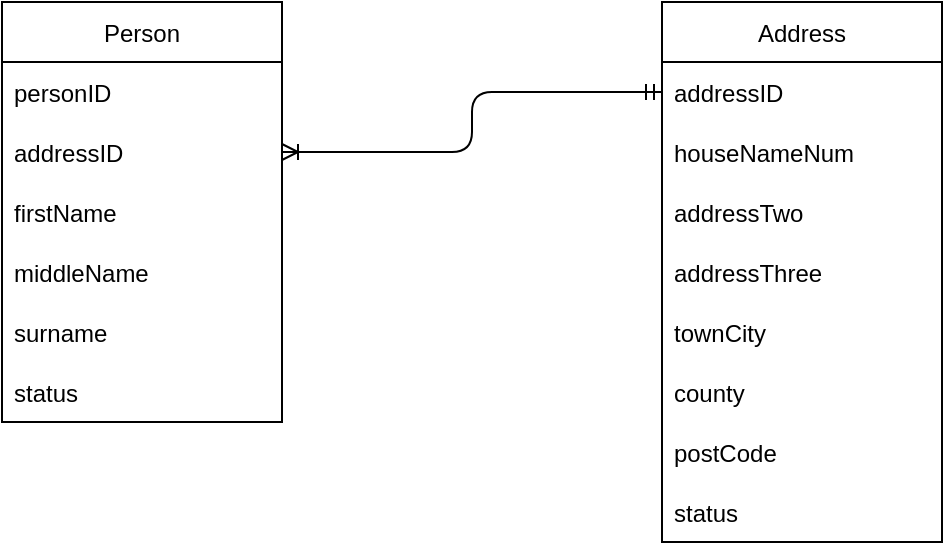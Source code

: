 <mxfile>
    <diagram id="wixo2_XxQwMNRnvOq44j" name="Address_Book">
        <mxGraphModel dx="640" dy="478" grid="1" gridSize="10" guides="1" tooltips="1" connect="1" arrows="1" fold="1" page="1" pageScale="1" pageWidth="827" pageHeight="1169" math="0" shadow="0">
            <root>
                <mxCell id="0"/>
                <mxCell id="1" parent="0"/>
                <object label="Person" Key="" Null="" Unsigned="" AI="" Default="" Type="" id="3">
                    <mxCell style="swimlane;fontStyle=0;childLayout=stackLayout;horizontal=1;startSize=30;horizontalStack=0;resizeParent=1;resizeParentMax=0;resizeLast=0;collapsible=1;marginBottom=0;" parent="1" vertex="1">
                        <mxGeometry x="50" y="80" width="140" height="210" as="geometry"/>
                    </mxCell>
                </object>
                <object label="personID" Key="PRIMARY" Null="No" Unsigned="Yes" AI="Yes" Default="" Type="int(3)" id="4">
                    <mxCell style="text;strokeColor=none;fillColor=none;align=left;verticalAlign=middle;spacingLeft=4;spacingRight=4;overflow=hidden;points=[[0,0.5],[1,0.5]];portConstraint=eastwest;rotatable=0;" parent="3" vertex="1">
                        <mxGeometry y="30" width="140" height="30" as="geometry"/>
                    </mxCell>
                </object>
                <object label="addressID" Key="FOREIGN" Null="No" Unsigned="Yes" AI="No" Default="" Type="int(3)" placeholders="null" id="7">
                    <mxCell style="text;strokeColor=none;fillColor=none;align=left;verticalAlign=middle;spacingLeft=4;spacingRight=4;overflow=hidden;points=[[0,0.5],[1,0.5]];portConstraint=eastwest;rotatable=0;" parent="3" vertex="1">
                        <mxGeometry y="60" width="140" height="30" as="geometry"/>
                    </mxCell>
                </object>
                <object label="firstName" Key="" Null="No" Unsigned="" AI="No" Default="" Type="VARCHAR(255)" id="8">
                    <mxCell style="text;strokeColor=none;fillColor=none;align=left;verticalAlign=middle;spacingLeft=4;spacingRight=4;overflow=hidden;points=[[0,0.5],[1,0.5]];portConstraint=eastwest;rotatable=0;" parent="3" vertex="1">
                        <mxGeometry y="90" width="140" height="30" as="geometry"/>
                    </mxCell>
                </object>
                <object label="middleName" Key="" Null="Yes" Unsigned="" AI="No" Default="" Type="VARCHAR(255)" placeholders="null" id="9">
                    <mxCell style="text;strokeColor=none;fillColor=none;align=left;verticalAlign=middle;spacingLeft=4;spacingRight=4;overflow=hidden;points=[[0,0.5],[1,0.5]];portConstraint=eastwest;rotatable=0;" parent="3" vertex="1">
                        <mxGeometry y="120" width="140" height="30" as="geometry"/>
                    </mxCell>
                </object>
                <object label="surname" Key="" Null="No" Unsigned="" AI="No" Default="" Type="VARCHAR(255)" placeholders="null" id="10">
                    <mxCell style="text;strokeColor=none;fillColor=none;align=left;verticalAlign=middle;spacingLeft=4;spacingRight=4;overflow=hidden;points=[[0,0.5],[1,0.5]];portConstraint=eastwest;rotatable=0;" parent="3" vertex="1">
                        <mxGeometry y="150" width="140" height="30" as="geometry"/>
                    </mxCell>
                </object>
                <object label="status" Key="" Null="No" Unsigned="Yes" AI="No" Default="1" Type="int(1)" id="11">
                    <mxCell style="text;strokeColor=none;fillColor=none;align=left;verticalAlign=middle;spacingLeft=4;spacingRight=4;overflow=hidden;points=[[0,0.5],[1,0.5]];portConstraint=eastwest;rotatable=0;" parent="3" vertex="1">
                        <mxGeometry y="180" width="140" height="30" as="geometry"/>
                    </mxCell>
                </object>
                <object label="Address" Key="" Null="" Unsigned="" AI="" Default="" Type="" id="17">
                    <mxCell style="swimlane;fontStyle=0;childLayout=stackLayout;horizontal=1;startSize=30;horizontalStack=0;resizeParent=1;resizeParentMax=0;resizeLast=0;collapsible=1;marginBottom=0;" parent="1" vertex="1">
                        <mxGeometry x="380" y="80" width="140" height="270" as="geometry"/>
                    </mxCell>
                </object>
                <object label="addressID" Key="PRIMARY" Null="No" Unsigned="Yes" AI="Yes" Default="" Type="int(3)" id="18">
                    <mxCell style="text;strokeColor=none;fillColor=none;align=left;verticalAlign=middle;spacingLeft=4;spacingRight=4;overflow=hidden;points=[[0,0.5],[1,0.5]];portConstraint=eastwest;rotatable=0;" parent="17" vertex="1">
                        <mxGeometry y="30" width="140" height="30" as="geometry"/>
                    </mxCell>
                </object>
                <object label="houseNameNum" Key="" Null="No" Unsigned="" AI="No" Default="" Type="VARCHAR(255)" placeholders="null" id="19">
                    <mxCell style="text;strokeColor=none;fillColor=none;align=left;verticalAlign=middle;spacingLeft=4;spacingRight=4;overflow=hidden;points=[[0,0.5],[1,0.5]];portConstraint=eastwest;rotatable=0;" parent="17" vertex="1">
                        <mxGeometry y="60" width="140" height="30" as="geometry"/>
                    </mxCell>
                </object>
                <object label="addressTwo" Key="" Null="No" Unsigned="" AI="No" Default="" Type="VARCHAR(255)" placeholders="null" id="20">
                    <mxCell style="text;strokeColor=none;fillColor=none;align=left;verticalAlign=middle;spacingLeft=4;spacingRight=4;overflow=hidden;points=[[0,0.5],[1,0.5]];portConstraint=eastwest;rotatable=0;" parent="17" vertex="1">
                        <mxGeometry y="90" width="140" height="30" as="geometry"/>
                    </mxCell>
                </object>
                <object label="addressThree" Key="" Null="Yes" Unsigned="" AI="No" Default="" Type="VARCHAR(255)" placeholders="null" id="21">
                    <mxCell style="text;strokeColor=none;fillColor=none;align=left;verticalAlign=middle;spacingLeft=4;spacingRight=4;overflow=hidden;points=[[0,0.5],[1,0.5]];portConstraint=eastwest;rotatable=0;" parent="17" vertex="1">
                        <mxGeometry y="120" width="140" height="30" as="geometry"/>
                    </mxCell>
                </object>
                <object label="townCity" Key="" Null="No" Unsigned="" AI="No" Default="" Type="VARCHAR(255)" placeholders="null" id="22">
                    <mxCell style="text;strokeColor=none;fillColor=none;align=left;verticalAlign=middle;spacingLeft=4;spacingRight=4;overflow=hidden;points=[[0,0.5],[1,0.5]];portConstraint=eastwest;rotatable=0;" parent="17" vertex="1">
                        <mxGeometry y="150" width="140" height="30" as="geometry"/>
                    </mxCell>
                </object>
                <object label="county" Key="" Null="No" Unsigned="" AI="No" Default="" Type="VARCHAR(255)" placeholders="null" id="25">
                    <mxCell style="text;strokeColor=none;fillColor=none;align=left;verticalAlign=middle;spacingLeft=4;spacingRight=4;overflow=hidden;points=[[0,0.5],[1,0.5]];portConstraint=eastwest;rotatable=0;" parent="17" vertex="1">
                        <mxGeometry y="180" width="140" height="30" as="geometry"/>
                    </mxCell>
                </object>
                <object label="postCode" Key="" Null="No" Unsigned="" AI="No" Default="" Type="VARCHAR(255)" placeholders="null" id="23">
                    <mxCell style="text;strokeColor=none;fillColor=none;align=left;verticalAlign=middle;spacingLeft=4;spacingRight=4;overflow=hidden;points=[[0,0.5],[1,0.5]];portConstraint=eastwest;rotatable=0;" parent="17" vertex="1">
                        <mxGeometry y="210" width="140" height="30" as="geometry"/>
                    </mxCell>
                </object>
                <object label="status" Key="" Null="No" Unsigned="Yes" AI="No" Default="1" Type="int(1)" placeholders="null" id="24">
                    <mxCell style="text;strokeColor=none;fillColor=none;align=left;verticalAlign=middle;spacingLeft=4;spacingRight=4;overflow=hidden;points=[[0,0.5],[1,0.5]];portConstraint=eastwest;rotatable=0;" parent="17" vertex="1">
                        <mxGeometry y="240" width="140" height="30" as="geometry"/>
                    </mxCell>
                </object>
                <mxCell id="26" value="" style="edgeStyle=orthogonalEdgeStyle;fontSize=12;html=1;endArrow=ERoneToMany;startArrow=ERmandOne;exitX=0;exitY=0.5;exitDx=0;exitDy=0;entryX=1;entryY=0.5;entryDx=0;entryDy=0;" parent="1" source="18" target="7" edge="1">
                    <mxGeometry width="100" height="100" relative="1" as="geometry">
                        <mxPoint x="200" y="430" as="sourcePoint"/>
                        <mxPoint x="300" y="330" as="targetPoint"/>
                    </mxGeometry>
                </mxCell>
            </root>
        </mxGraphModel>
    </diagram>
    <diagram id="PH26eG_zwET5o4haNEqr" name="Shopping_Cart">
        <mxGraphModel dx="1467" dy="478" grid="1" gridSize="10" guides="1" tooltips="1" connect="1" arrows="1" fold="1" page="1" pageScale="1" pageWidth="827" pageHeight="1169" math="0" shadow="0">
            <root>
                <mxCell id="AxVJe0N2GihpmEPwWlMF-0"/>
                <mxCell id="AxVJe0N2GihpmEPwWlMF-1" parent="AxVJe0N2GihpmEPwWlMF-0"/>
                <mxCell id="AxVJe0N2GihpmEPwWlMF-2" value="" style="edgeStyle=orthogonalEdgeStyle;fontSize=12;html=1;endArrow=ERoneToMany;startArrow=ERmandOne;exitX=1;exitY=0.5;exitDx=0;exitDy=0;entryX=0;entryY=0.5;entryDx=0;entryDy=0;" parent="AxVJe0N2GihpmEPwWlMF-1" source="bAjtnWxztzp2IEA-0m-J-19" target="bAjtnWxztzp2IEA-0m-J-30" edge="1">
                    <mxGeometry width="100" height="100" relative="1" as="geometry">
                        <mxPoint x="-630" y="540" as="sourcePoint"/>
                        <mxPoint x="-530" y="440" as="targetPoint"/>
                        <Array as="points">
                            <mxPoint x="-620" y="395"/>
                            <mxPoint x="-620" y="465"/>
                        </Array>
                    </mxGeometry>
                </mxCell>
                <object label="Store" Key="" Null="" Unsigned="" AI="" Default="" Type="" id="bAjtnWxztzp2IEA-0m-J-0">
                    <mxCell style="swimlane;fontStyle=0;childLayout=stackLayout;horizontal=1;startSize=30;horizontalStack=0;resizeParent=1;resizeParentMax=0;resizeLast=0;collapsible=1;marginBottom=0;" parent="AxVJe0N2GihpmEPwWlMF-1" vertex="1">
                        <mxGeometry x="-800" y="40" width="140" height="270" as="geometry"/>
                    </mxCell>
                </object>
                <object label="storeID" Key="PRIMARY" Null="No" Unsigned="Yes" AI="Yes" Default="" Type="int(3)" id="bAjtnWxztzp2IEA-0m-J-1">
                    <mxCell style="text;strokeColor=none;fillColor=none;align=left;verticalAlign=middle;spacingLeft=4;spacingRight=4;overflow=hidden;points=[[0,0.5],[1,0.5]];portConstraint=eastwest;rotatable=0;" parent="bAjtnWxztzp2IEA-0m-J-0" vertex="1">
                        <mxGeometry y="30" width="140" height="30" as="geometry"/>
                    </mxCell>
                </object>
                <object label="addressOne" Key="" Null="No" Unsigned="" AI="No" Default="" Type="VARCHAR(255)" placeholders="null" id="bAjtnWxztzp2IEA-0m-J-2">
                    <mxCell style="text;strokeColor=none;fillColor=none;align=left;verticalAlign=middle;spacingLeft=4;spacingRight=4;overflow=hidden;points=[[0,0.5],[1,0.5]];portConstraint=eastwest;rotatable=0;" parent="bAjtnWxztzp2IEA-0m-J-0" vertex="1">
                        <mxGeometry y="60" width="140" height="30" as="geometry"/>
                    </mxCell>
                </object>
                <object label="addressTwo" Key="" Null="No" Unsigned="" AI="No" Default="" Type="VARCHAR(255)" placeholders="null" id="bAjtnWxztzp2IEA-0m-J-3">
                    <mxCell style="text;strokeColor=none;fillColor=none;align=left;verticalAlign=middle;spacingLeft=4;spacingRight=4;overflow=hidden;points=[[0,0.5],[1,0.5]];portConstraint=eastwest;rotatable=0;" parent="bAjtnWxztzp2IEA-0m-J-0" vertex="1">
                        <mxGeometry y="90" width="140" height="30" as="geometry"/>
                    </mxCell>
                </object>
                <object label="addressThree" Key="" Null="Yes" Unsigned="" AI="No" Default="" Type="VARCHAR(255)" placeholders="null" id="bAjtnWxztzp2IEA-0m-J-4">
                    <mxCell style="text;strokeColor=none;fillColor=none;align=left;verticalAlign=middle;spacingLeft=4;spacingRight=4;overflow=hidden;points=[[0,0.5],[1,0.5]];portConstraint=eastwest;rotatable=0;" parent="bAjtnWxztzp2IEA-0m-J-0" vertex="1">
                        <mxGeometry y="120" width="140" height="30" as="geometry"/>
                    </mxCell>
                </object>
                <object label="townCity" Key="" Null="No" Unsigned="" AI="No" Default="" Type="VARCHAR(255)" placeholders="null" id="bAjtnWxztzp2IEA-0m-J-5">
                    <mxCell style="text;strokeColor=none;fillColor=none;align=left;verticalAlign=middle;spacingLeft=4;spacingRight=4;overflow=hidden;points=[[0,0.5],[1,0.5]];portConstraint=eastwest;rotatable=0;" parent="bAjtnWxztzp2IEA-0m-J-0" vertex="1">
                        <mxGeometry y="150" width="140" height="30" as="geometry"/>
                    </mxCell>
                </object>
                <object label="county" Key="" Null="No" Unsigned="" AI="No" Default="" Type="VARCHAR(255)" placeholders="null" id="bAjtnWxztzp2IEA-0m-J-6">
                    <mxCell style="text;strokeColor=none;fillColor=none;align=left;verticalAlign=middle;spacingLeft=4;spacingRight=4;overflow=hidden;points=[[0,0.5],[1,0.5]];portConstraint=eastwest;rotatable=0;" parent="bAjtnWxztzp2IEA-0m-J-0" vertex="1">
                        <mxGeometry y="180" width="140" height="30" as="geometry"/>
                    </mxCell>
                </object>
                <object label="postCode" Key="" Null="No" Unsigned="" AI="No" Default="" Type="VARCHAR(255)" placeholders="null" id="bAjtnWxztzp2IEA-0m-J-7">
                    <mxCell style="text;strokeColor=none;fillColor=none;align=left;verticalAlign=middle;spacingLeft=4;spacingRight=4;overflow=hidden;points=[[0,0.5],[1,0.5]];portConstraint=eastwest;rotatable=0;" parent="bAjtnWxztzp2IEA-0m-J-0" vertex="1">
                        <mxGeometry y="210" width="140" height="30" as="geometry"/>
                    </mxCell>
                </object>
                <object label="status" Key="" Null="No" Unsigned="Yes" AI="No" Default="1" Type="int(1)" placeholders="null" id="bAjtnWxztzp2IEA-0m-J-8">
                    <mxCell style="text;strokeColor=none;fillColor=none;align=left;verticalAlign=middle;spacingLeft=4;spacingRight=4;overflow=hidden;points=[[0,0.5],[1,0.5]];portConstraint=eastwest;rotatable=0;" parent="bAjtnWxztzp2IEA-0m-J-0" vertex="1">
                        <mxGeometry y="240" width="140" height="30" as="geometry"/>
                    </mxCell>
                </object>
                <object label="Product" Key="" Null="" Unsigned="" AI="" Default="" Type="" id="bAjtnWxztzp2IEA-0m-J-9">
                    <mxCell style="swimlane;fontStyle=0;childLayout=stackLayout;horizontal=1;startSize=30;horizontalStack=0;resizeParent=1;resizeParentMax=0;resizeLast=0;collapsible=1;marginBottom=0;" parent="AxVJe0N2GihpmEPwWlMF-1" vertex="1">
                        <mxGeometry x="-520" y="40" width="140" height="210" as="geometry"/>
                    </mxCell>
                </object>
                <object label="productID" Key="PRIMARY" Null="No" Unsigned="Yes" AI="Yes" Default="" Type="int(3)" id="bAjtnWxztzp2IEA-0m-J-10">
                    <mxCell style="text;strokeColor=none;fillColor=none;align=left;verticalAlign=middle;spacingLeft=4;spacingRight=4;overflow=hidden;points=[[0,0.5],[1,0.5]];portConstraint=eastwest;rotatable=0;" parent="bAjtnWxztzp2IEA-0m-J-9" vertex="1">
                        <mxGeometry y="30" width="140" height="30" as="geometry"/>
                    </mxCell>
                </object>
                <object label="productName" Key="" Null="No" Unsigned="" AI="No" Default="" Type="VARCHAR(255)" placeholders="null" id="bAjtnWxztzp2IEA-0m-J-11">
                    <mxCell style="text;strokeColor=none;fillColor=none;align=left;verticalAlign=middle;spacingLeft=4;spacingRight=4;overflow=hidden;points=[[0,0.5],[1,0.5]];portConstraint=eastwest;rotatable=0;" parent="bAjtnWxztzp2IEA-0m-J-9" vertex="1">
                        <mxGeometry y="60" width="140" height="30" as="geometry"/>
                    </mxCell>
                </object>
                <object label="productDesc" Key="" Null="No" Unsigned="" AI="No" Default="" Type="Text" placeholders="null" id="bAjtnWxztzp2IEA-0m-J-12">
                    <mxCell style="text;strokeColor=none;fillColor=none;align=left;verticalAlign=middle;spacingLeft=4;spacingRight=4;overflow=hidden;points=[[0,0.5],[1,0.5]];portConstraint=eastwest;rotatable=0;" parent="bAjtnWxztzp2IEA-0m-J-9" vertex="1">
                        <mxGeometry y="90" width="140" height="30" as="geometry"/>
                    </mxCell>
                </object>
                <object label="productQty" Key="" Null="No" Unsigned="Yes" AI="No" Default="" Type="int(3)" placeholders="null" id="bAjtnWxztzp2IEA-0m-J-13">
                    <mxCell style="text;strokeColor=none;fillColor=none;align=left;verticalAlign=middle;spacingLeft=4;spacingRight=4;overflow=hidden;points=[[0,0.5],[1,0.5]];portConstraint=eastwest;rotatable=0;" parent="bAjtnWxztzp2IEA-0m-J-9" vertex="1">
                        <mxGeometry y="120" width="140" height="30" as="geometry"/>
                    </mxCell>
                </object>
                <object label="productPrice" Key="" Null="No" Unsigned="Yes" AI="No" Default="" Type="Decimal(6,2)" placeholders="null" id="bAjtnWxztzp2IEA-0m-J-14">
                    <mxCell style="text;strokeColor=none;fillColor=none;align=left;verticalAlign=middle;spacingLeft=4;spacingRight=4;overflow=hidden;points=[[0,0.5],[1,0.5]];portConstraint=eastwest;rotatable=0;" parent="bAjtnWxztzp2IEA-0m-J-9" vertex="1">
                        <mxGeometry y="150" width="140" height="30" as="geometry"/>
                    </mxCell>
                </object>
                <object label="status" Key="" Null="No" Unsigned="Yes" AI="No" Default="1" Type="int(1)" placeholders="null" id="bAjtnWxztzp2IEA-0m-J-17">
                    <mxCell style="text;strokeColor=none;fillColor=none;align=left;verticalAlign=middle;spacingLeft=4;spacingRight=4;overflow=hidden;points=[[0,0.5],[1,0.5]];portConstraint=eastwest;rotatable=0;" parent="bAjtnWxztzp2IEA-0m-J-9" vertex="1">
                        <mxGeometry y="180" width="140" height="30" as="geometry"/>
                    </mxCell>
                </object>
                <object label="Customer" Key="" Null="" Unsigned="" AI="" Default="" Type="" id="bAjtnWxztzp2IEA-0m-J-18">
                    <mxCell style="swimlane;fontStyle=0;childLayout=stackLayout;horizontal=1;startSize=30;horizontalStack=0;resizeParent=1;resizeParentMax=0;resizeLast=0;collapsible=1;marginBottom=0;" parent="AxVJe0N2GihpmEPwWlMF-1" vertex="1">
                        <mxGeometry x="-800" y="350" width="140" height="270" as="geometry"/>
                    </mxCell>
                </object>
                <object label="customerID" Key="PRIMARY" Null="No" Unsigned="Yes" AI="Yes" Default="" Type="int(3)" id="bAjtnWxztzp2IEA-0m-J-19">
                    <mxCell style="text;strokeColor=none;fillColor=none;align=left;verticalAlign=middle;spacingLeft=4;spacingRight=4;overflow=hidden;points=[[0,0.5],[1,0.5]];portConstraint=eastwest;rotatable=0;" parent="bAjtnWxztzp2IEA-0m-J-18" vertex="1">
                        <mxGeometry y="30" width="140" height="30" as="geometry"/>
                    </mxCell>
                </object>
                <object label="addressOne" Key="" Null="No" Unsigned="" AI="No" Default="" Type="VARCHAR(255)" placeholders="null" id="bAjtnWxztzp2IEA-0m-J-20">
                    <mxCell style="text;strokeColor=none;fillColor=none;align=left;verticalAlign=middle;spacingLeft=4;spacingRight=4;overflow=hidden;points=[[0,0.5],[1,0.5]];portConstraint=eastwest;rotatable=0;" parent="bAjtnWxztzp2IEA-0m-J-18" vertex="1">
                        <mxGeometry y="60" width="140" height="30" as="geometry"/>
                    </mxCell>
                </object>
                <object label="addressTwo" Key="" Null="No" Unsigned="" AI="No" Default="" Type="VARCHAR(255)" placeholders="null" id="bAjtnWxztzp2IEA-0m-J-21">
                    <mxCell style="text;strokeColor=none;fillColor=none;align=left;verticalAlign=middle;spacingLeft=4;spacingRight=4;overflow=hidden;points=[[0,0.5],[1,0.5]];portConstraint=eastwest;rotatable=0;" parent="bAjtnWxztzp2IEA-0m-J-18" vertex="1">
                        <mxGeometry y="90" width="140" height="30" as="geometry"/>
                    </mxCell>
                </object>
                <object label="addressThree" Key="" Null="Yes" Unsigned="" AI="No" Default="" Type="VARCHAR(255)" placeholders="null" id="bAjtnWxztzp2IEA-0m-J-22">
                    <mxCell style="text;strokeColor=none;fillColor=none;align=left;verticalAlign=middle;spacingLeft=4;spacingRight=4;overflow=hidden;points=[[0,0.5],[1,0.5]];portConstraint=eastwest;rotatable=0;" parent="bAjtnWxztzp2IEA-0m-J-18" vertex="1">
                        <mxGeometry y="120" width="140" height="30" as="geometry"/>
                    </mxCell>
                </object>
                <object label="townCity" Key="" Null="No" Unsigned="" AI="No" Default="" Type="VARCHAR(255)" placeholders="null" id="bAjtnWxztzp2IEA-0m-J-23">
                    <mxCell style="text;strokeColor=none;fillColor=none;align=left;verticalAlign=middle;spacingLeft=4;spacingRight=4;overflow=hidden;points=[[0,0.5],[1,0.5]];portConstraint=eastwest;rotatable=0;" parent="bAjtnWxztzp2IEA-0m-J-18" vertex="1">
                        <mxGeometry y="150" width="140" height="30" as="geometry"/>
                    </mxCell>
                </object>
                <object label="county" Key="" Null="No" Unsigned="" AI="No" Default="" Type="VARCHAR(255)" placeholders="null" id="bAjtnWxztzp2IEA-0m-J-24">
                    <mxCell style="text;strokeColor=none;fillColor=none;align=left;verticalAlign=middle;spacingLeft=4;spacingRight=4;overflow=hidden;points=[[0,0.5],[1,0.5]];portConstraint=eastwest;rotatable=0;" parent="bAjtnWxztzp2IEA-0m-J-18" vertex="1">
                        <mxGeometry y="180" width="140" height="30" as="geometry"/>
                    </mxCell>
                </object>
                <object label="postCode" Key="" Null="No" Unsigned="" AI="No" Default="" Type="VARCHAR(255)" placeholders="null" id="bAjtnWxztzp2IEA-0m-J-25">
                    <mxCell style="text;strokeColor=none;fillColor=none;align=left;verticalAlign=middle;spacingLeft=4;spacingRight=4;overflow=hidden;points=[[0,0.5],[1,0.5]];portConstraint=eastwest;rotatable=0;" parent="bAjtnWxztzp2IEA-0m-J-18" vertex="1">
                        <mxGeometry y="210" width="140" height="30" as="geometry"/>
                    </mxCell>
                </object>
                <object label="status" Key="" Null="No" Unsigned="Yes" AI="No" Default="1" Type="int(1)" placeholders="null" id="bAjtnWxztzp2IEA-0m-J-26">
                    <mxCell style="text;strokeColor=none;fillColor=none;align=left;verticalAlign=middle;spacingLeft=4;spacingRight=4;overflow=hidden;points=[[0,0.5],[1,0.5]];portConstraint=eastwest;rotatable=0;" parent="bAjtnWxztzp2IEA-0m-J-18" vertex="1">
                        <mxGeometry y="240" width="140" height="30" as="geometry"/>
                    </mxCell>
                </object>
                <object label="Shopping_Cart" Key="" Null="" Unsigned="" AI="" Default="" Type="" id="bAjtnWxztzp2IEA-0m-J-27">
                    <mxCell style="swimlane;fontStyle=0;childLayout=stackLayout;horizontal=1;startSize=30;horizontalStack=0;resizeParent=1;resizeParentMax=0;resizeLast=0;collapsible=1;marginBottom=0;" parent="AxVJe0N2GihpmEPwWlMF-1" vertex="1">
                        <mxGeometry x="-520" y="360" width="140" height="210" as="geometry"/>
                    </mxCell>
                </object>
                <object label="shoppingCartID" Key="PRIMARY" Null="No" Unsigned="Yes" AI="Yes" Default="" Type="int(3)" id="bAjtnWxztzp2IEA-0m-J-28">
                    <mxCell style="text;strokeColor=none;fillColor=none;align=left;verticalAlign=middle;spacingLeft=4;spacingRight=4;overflow=hidden;points=[[0,0.5],[1,0.5]];portConstraint=eastwest;rotatable=0;" parent="bAjtnWxztzp2IEA-0m-J-27" vertex="1">
                        <mxGeometry y="30" width="140" height="30" as="geometry"/>
                    </mxCell>
                </object>
                <object label="storeID" Key="FOREIGN" Null="No" Unsigned="Yes" AI="No" Default="" Type="int(3)" id="bAjtnWxztzp2IEA-0m-J-29">
                    <mxCell style="text;strokeColor=none;fillColor=none;align=left;verticalAlign=middle;spacingLeft=4;spacingRight=4;overflow=hidden;points=[[0,0.5],[1,0.5]];portConstraint=eastwest;rotatable=0;" parent="bAjtnWxztzp2IEA-0m-J-27" vertex="1">
                        <mxGeometry y="60" width="140" height="30" as="geometry"/>
                    </mxCell>
                </object>
                <object label="cutomerID" Key="FOREIGN" Null="No" Unsigned="Yes" AI="No" Default="" Type="int(3)" placeholders="null" id="bAjtnWxztzp2IEA-0m-J-30">
                    <mxCell style="text;strokeColor=none;fillColor=none;align=left;verticalAlign=middle;spacingLeft=4;spacingRight=4;overflow=hidden;points=[[0,0.5],[1,0.5]];portConstraint=eastwest;rotatable=0;" parent="bAjtnWxztzp2IEA-0m-J-27" vertex="1">
                        <mxGeometry y="90" width="140" height="30" as="geometry"/>
                    </mxCell>
                </object>
                <object label="Date" Key="" Null="No" Unsigned="No" AI="No" Default="" Type="TIMESTAMP" id="bAjtnWxztzp2IEA-0m-J-31">
                    <mxCell style="text;strokeColor=none;fillColor=none;align=left;verticalAlign=middle;spacingLeft=4;spacingRight=4;overflow=hidden;points=[[0,0.5],[1,0.5]];portConstraint=eastwest;rotatable=0;" parent="bAjtnWxztzp2IEA-0m-J-27" vertex="1">
                        <mxGeometry y="120" width="140" height="30" as="geometry"/>
                    </mxCell>
                </object>
                <object label="total" Key="" Null="No" Unsigned="Yes" AI="No" Default="" Type="Decimal(7,2)" placeholders="null" id="bAjtnWxztzp2IEA-0m-J-32">
                    <mxCell style="text;strokeColor=none;fillColor=none;align=left;verticalAlign=middle;spacingLeft=4;spacingRight=4;overflow=hidden;points=[[0,0.5],[1,0.5]];portConstraint=eastwest;rotatable=0;" parent="bAjtnWxztzp2IEA-0m-J-27" vertex="1">
                        <mxGeometry y="150" width="140" height="30" as="geometry"/>
                    </mxCell>
                </object>
                <object label="status" Key="" Null="No" Unsigned="Yes" AI="No" Default="1" Type="int(1)" placeholders="null" id="bAjtnWxztzp2IEA-0m-J-33">
                    <mxCell style="text;strokeColor=none;fillColor=none;align=left;verticalAlign=middle;spacingLeft=4;spacingRight=4;overflow=hidden;points=[[0,0.5],[1,0.5]];portConstraint=eastwest;rotatable=0;" parent="bAjtnWxztzp2IEA-0m-J-27" vertex="1">
                        <mxGeometry y="180" width="140" height="30" as="geometry"/>
                    </mxCell>
                </object>
                <object label="Shopping_Cart_Detail" Key="" Null="" Unsigned="" AI="" Default="" Type="" id="bAjtnWxztzp2IEA-0m-J-34">
                    <mxCell style="swimlane;fontStyle=0;childLayout=stackLayout;horizontal=1;startSize=30;horizontalStack=0;resizeParent=1;resizeParentMax=0;resizeLast=0;collapsible=1;marginBottom=0;" parent="AxVJe0N2GihpmEPwWlMF-1" vertex="1">
                        <mxGeometry x="-260" y="360" width="140" height="210" as="geometry"/>
                    </mxCell>
                </object>
                <object label="shoppingCartDetID" Key="PRIMARY" Null="No" Unsigned="Yes" AI="Yes" Default="" Type="int(3)" id="bAjtnWxztzp2IEA-0m-J-41">
                    <mxCell style="text;strokeColor=none;fillColor=none;align=left;verticalAlign=middle;spacingLeft=4;spacingRight=4;overflow=hidden;points=[[0,0.5],[1,0.5]];portConstraint=eastwest;rotatable=0;" parent="bAjtnWxztzp2IEA-0m-J-34" vertex="1">
                        <mxGeometry y="30" width="140" height="30" as="geometry"/>
                    </mxCell>
                </object>
                <object label="shoppingCartID" Key="FOREIGN" Null="No" Unsigned="Yes" AI="No" Default="" Type="int(3)" id="bAjtnWxztzp2IEA-0m-J-35">
                    <mxCell style="text;strokeColor=none;fillColor=none;align=left;verticalAlign=middle;spacingLeft=4;spacingRight=4;overflow=hidden;points=[[0,0.5],[1,0.5]];portConstraint=eastwest;rotatable=0;" parent="bAjtnWxztzp2IEA-0m-J-34" vertex="1">
                        <mxGeometry y="60" width="140" height="30" as="geometry"/>
                    </mxCell>
                </object>
                <object label="productID" Key="FOREIGN" Null="No" Unsigned="Yes" AI="No" Default="" Type="int(3)" id="bAjtnWxztzp2IEA-0m-J-36">
                    <mxCell style="text;strokeColor=none;fillColor=none;align=left;verticalAlign=middle;spacingLeft=4;spacingRight=4;overflow=hidden;points=[[0,0.5],[1,0.5]];portConstraint=eastwest;rotatable=0;" parent="bAjtnWxztzp2IEA-0m-J-34" vertex="1">
                        <mxGeometry y="90" width="140" height="30" as="geometry"/>
                    </mxCell>
                </object>
                <object label="productQtyAdded" Key="" Null="No" Unsigned="Yes" AI="No" Default="" Type="int(3)" placeholders="null" id="bAjtnWxztzp2IEA-0m-J-37">
                    <mxCell style="text;strokeColor=none;fillColor=none;align=left;verticalAlign=middle;spacingLeft=4;spacingRight=4;overflow=hidden;points=[[0,0.5],[1,0.5]];portConstraint=eastwest;rotatable=0;" parent="bAjtnWxztzp2IEA-0m-J-34" vertex="1">
                        <mxGeometry y="120" width="140" height="30" as="geometry"/>
                    </mxCell>
                </object>
                <object label="price" Key="" Null="No" Unsigned="No" AI="No" Default="" Type="Decimal(6,2)" id="bAjtnWxztzp2IEA-0m-J-38">
                    <mxCell style="text;strokeColor=none;fillColor=none;align=left;verticalAlign=middle;spacingLeft=4;spacingRight=4;overflow=hidden;points=[[0,0.5],[1,0.5]];portConstraint=eastwest;rotatable=0;" parent="bAjtnWxztzp2IEA-0m-J-34" vertex="1">
                        <mxGeometry y="150" width="140" height="30" as="geometry"/>
                    </mxCell>
                </object>
                <object label="status" Key="" Null="No" Unsigned="Yes" AI="No" Default="1" Type="int(1)" placeholders="null" id="bAjtnWxztzp2IEA-0m-J-40">
                    <mxCell style="text;strokeColor=none;fillColor=none;align=left;verticalAlign=middle;spacingLeft=4;spacingRight=4;overflow=hidden;points=[[0,0.5],[1,0.5]];portConstraint=eastwest;rotatable=0;" parent="bAjtnWxztzp2IEA-0m-J-34" vertex="1">
                        <mxGeometry y="180" width="140" height="30" as="geometry"/>
                    </mxCell>
                </object>
                <mxCell id="bAjtnWxztzp2IEA-0m-J-42" value="" style="edgeStyle=orthogonalEdgeStyle;fontSize=12;html=1;endArrow=ERoneToMany;startArrow=ERmandOne;exitX=1;exitY=0.5;exitDx=0;exitDy=0;entryX=0;entryY=0.5;entryDx=0;entryDy=0;" parent="AxVJe0N2GihpmEPwWlMF-1" source="bAjtnWxztzp2IEA-0m-J-1" target="bAjtnWxztzp2IEA-0m-J-29" edge="1">
                    <mxGeometry width="100" height="100" relative="1" as="geometry">
                        <mxPoint x="-640" y="280" as="sourcePoint"/>
                        <mxPoint x="-540" y="180" as="targetPoint"/>
                        <Array as="points">
                            <mxPoint x="-580" y="85"/>
                            <mxPoint x="-580" y="435"/>
                        </Array>
                    </mxGeometry>
                </mxCell>
                <mxCell id="bAjtnWxztzp2IEA-0m-J-43" value="" style="edgeStyle=orthogonalEdgeStyle;fontSize=12;html=1;endArrow=ERoneToMany;startArrow=ERmandOne;exitX=1;exitY=0.5;exitDx=0;exitDy=0;entryX=0;entryY=0.5;entryDx=0;entryDy=0;" parent="AxVJe0N2GihpmEPwWlMF-1" source="bAjtnWxztzp2IEA-0m-J-28" target="bAjtnWxztzp2IEA-0m-J-35" edge="1">
                    <mxGeometry width="100" height="100" relative="1" as="geometry">
                        <mxPoint x="-360" y="410" as="sourcePoint"/>
                        <mxPoint x="-260" y="310" as="targetPoint"/>
                    </mxGeometry>
                </mxCell>
                <mxCell id="bAjtnWxztzp2IEA-0m-J-44" value="" style="edgeStyle=orthogonalEdgeStyle;fontSize=12;html=1;endArrow=ERoneToMany;startArrow=ERmandOne;exitX=1;exitY=0.5;exitDx=0;exitDy=0;entryX=1;entryY=0.5;entryDx=0;entryDy=0;" parent="AxVJe0N2GihpmEPwWlMF-1" source="bAjtnWxztzp2IEA-0m-J-10" target="bAjtnWxztzp2IEA-0m-J-36" edge="1">
                    <mxGeometry width="100" height="100" relative="1" as="geometry">
                        <mxPoint x="-100" y="460" as="sourcePoint"/>
                        <mxPoint y="360" as="targetPoint"/>
                        <Array as="points">
                            <mxPoint x="-70" y="85"/>
                            <mxPoint x="-70" y="465"/>
                        </Array>
                    </mxGeometry>
                </mxCell>
            </root>
        </mxGraphModel>
    </diagram>
</mxfile>